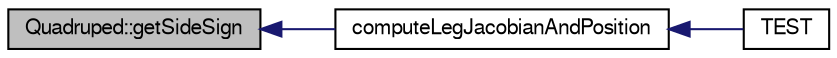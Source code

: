 digraph "Quadruped::getSideSign"
{
  edge [fontname="FreeSans",fontsize="10",labelfontname="FreeSans",labelfontsize="10"];
  node [fontname="FreeSans",fontsize="10",shape=record];
  rankdir="LR";
  Node1 [label="Quadruped::getSideSign",height=0.2,width=0.4,color="black", fillcolor="grey75", style="filled", fontcolor="black"];
  Node1 -> Node2 [dir="back",color="midnightblue",fontsize="10",style="solid",fontname="FreeSans"];
  Node2 [label="computeLegJacobianAndPosition",height=0.2,width=0.4,color="black", fillcolor="white", style="filled",URL="$da/d2d/_leg_controller_8cpp.html#ab89026e04e11b835c2c981ff9048e1c3"];
  Node2 -> Node3 [dir="back",color="midnightblue",fontsize="10",style="solid",fontname="FreeSans"];
  Node3 [label="TEST",height=0.2,width=0.4,color="black", fillcolor="white", style="filled",URL="$d6/dbf/test___leg_controller_8cpp.html#af6c396fd97b5e937780513c027e0f6e8"];
}
